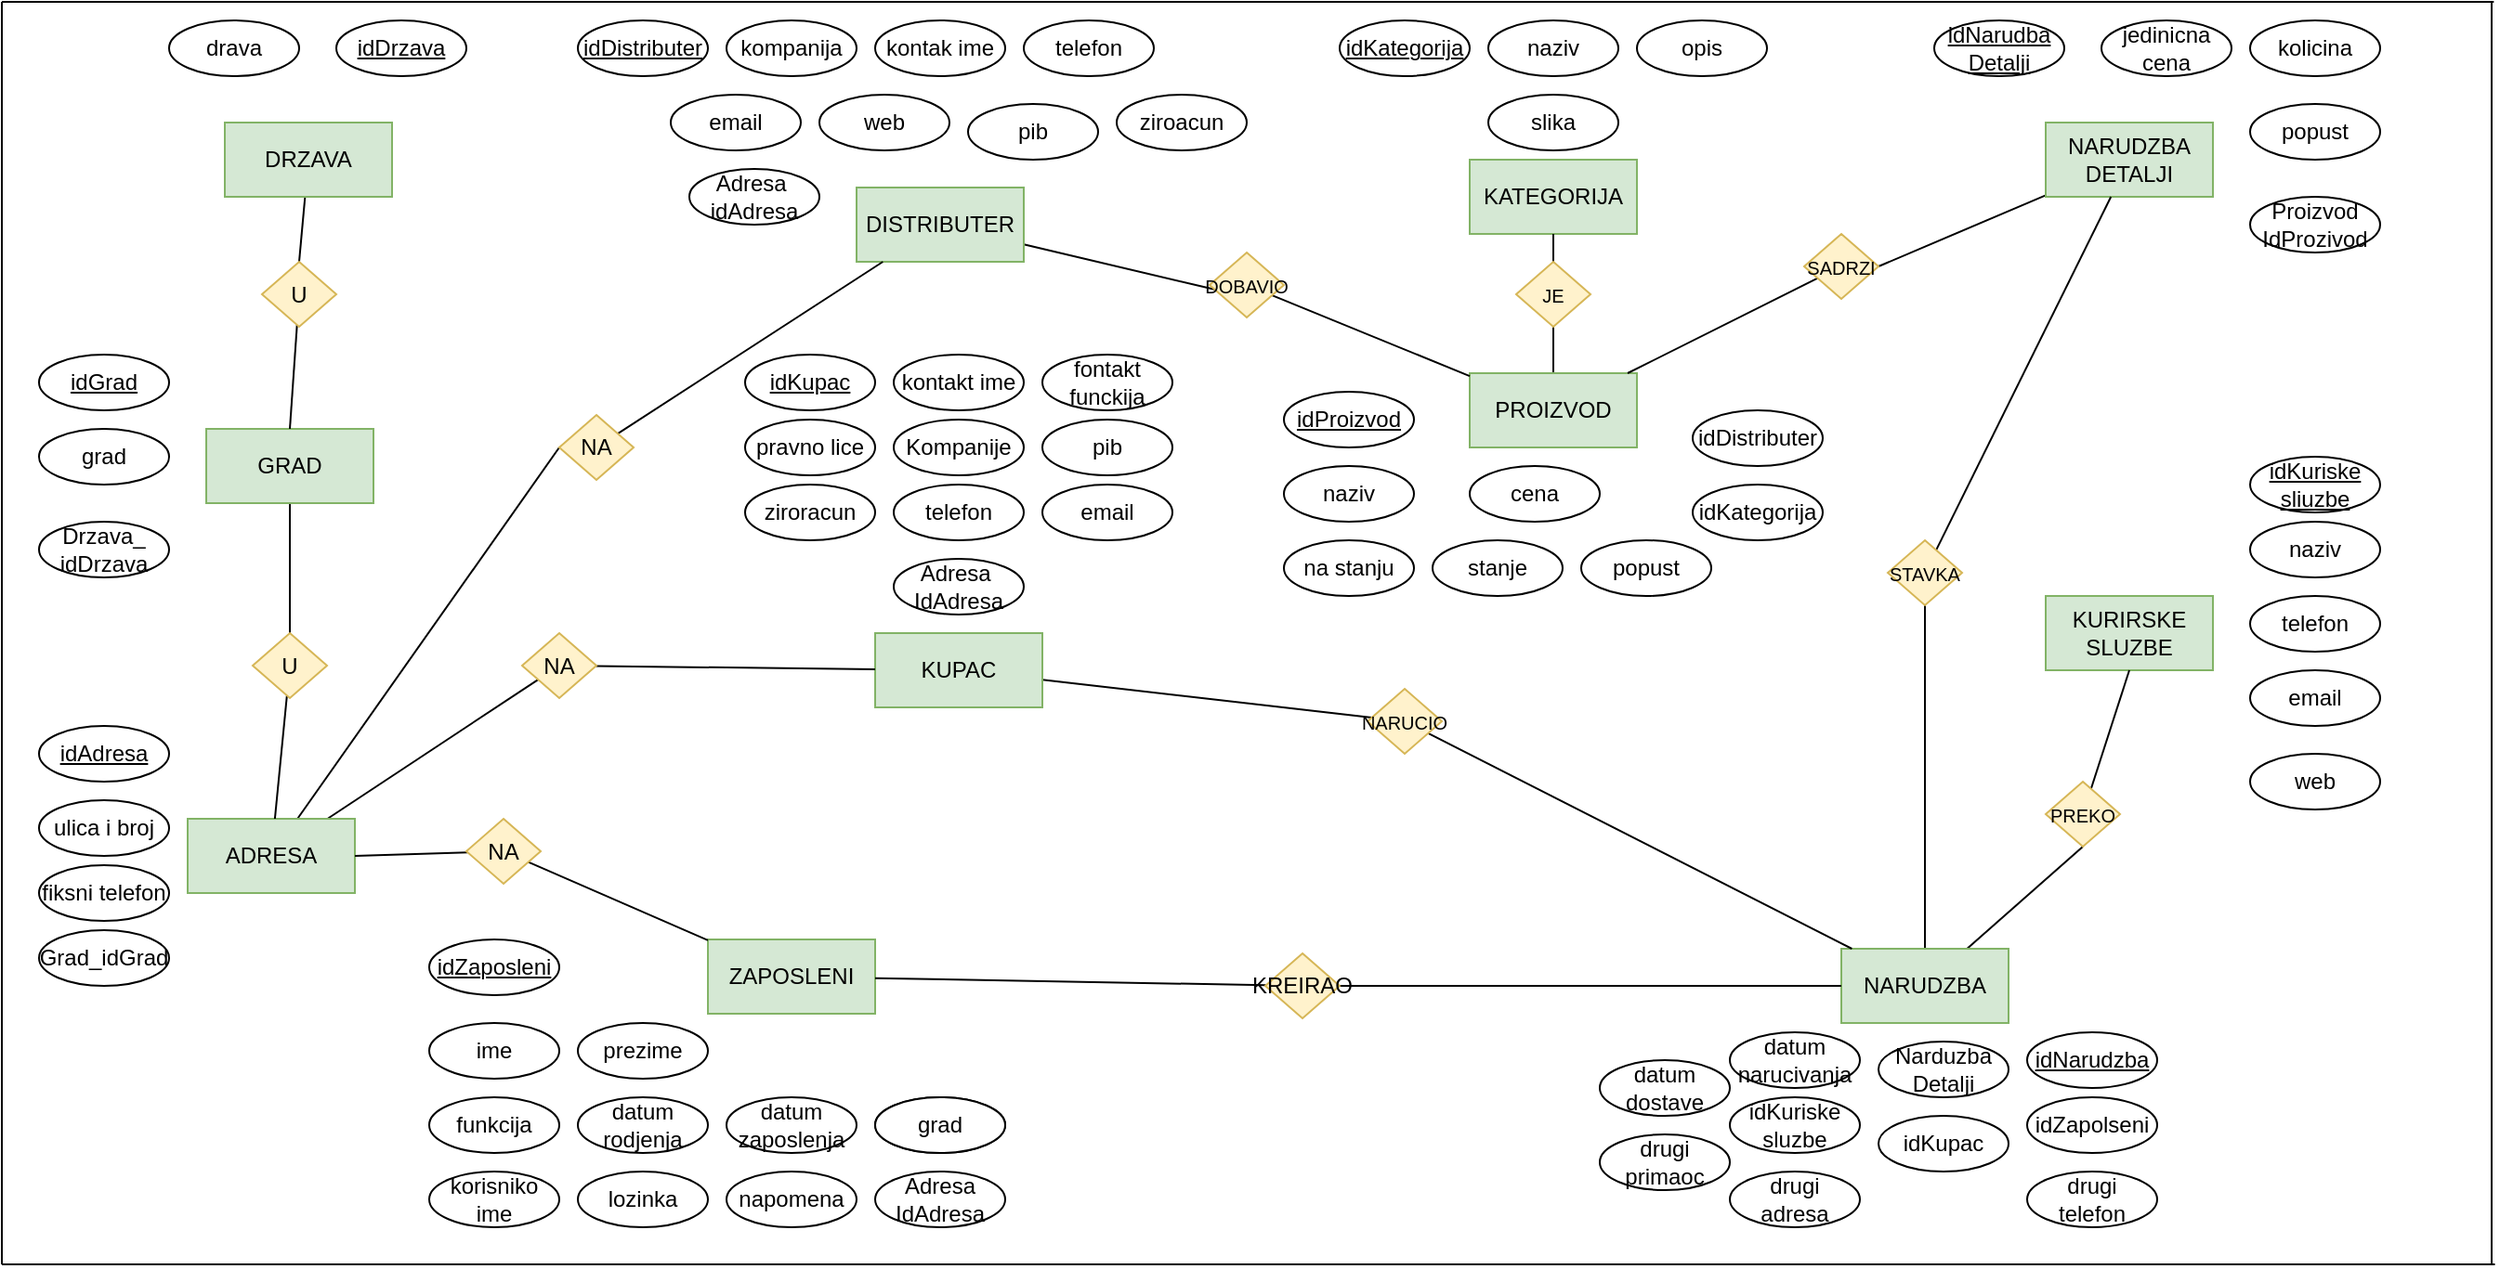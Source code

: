 <mxfile version="13.6.2" type="device"><diagram id="9zlM_cK6f6vbNQYeUukT" name="Page-1"><mxGraphModel dx="1080" dy="1004" grid="1" gridSize="10" guides="1" tooltips="1" connect="1" arrows="1" fold="1" page="1" pageScale="1" pageWidth="3300" pageHeight="2339" math="0" shadow="0"><root><mxCell id="0"/><mxCell id="1" parent="0"/><mxCell id="M42GpPAr8QB0H4A7DM8_-124" style="rounded=0;orthogonalLoop=1;jettySize=auto;html=1;entryX=0.5;entryY=0;entryDx=0;entryDy=0;endArrow=none;endFill=0;" edge="1" parent="1" source="M42GpPAr8QB0H4A7DM8_-1" target="M42GpPAr8QB0H4A7DM8_-110"><mxGeometry relative="1" as="geometry"/></mxCell><mxCell id="M42GpPAr8QB0H4A7DM8_-1" value="DRZAVA" style="rounded=0;whiteSpace=wrap;html=1;fillColor=#d5e8d4;strokeColor=#82b366;" vertex="1" parent="1"><mxGeometry x="120" y="65" width="90" height="40" as="geometry"/></mxCell><mxCell id="M42GpPAr8QB0H4A7DM8_-126" style="rounded=0;orthogonalLoop=1;jettySize=auto;html=1;endArrow=none;endFill=0;" edge="1" parent="1" source="M42GpPAr8QB0H4A7DM8_-3" target="M42GpPAr8QB0H4A7DM8_-111"><mxGeometry relative="1" as="geometry"/></mxCell><mxCell id="M42GpPAr8QB0H4A7DM8_-3" value="GRAD" style="rounded=0;whiteSpace=wrap;html=1;fillColor=#d5e8d4;strokeColor=#82b366;" vertex="1" parent="1"><mxGeometry x="110" y="230" width="90" height="40" as="geometry"/></mxCell><mxCell id="M42GpPAr8QB0H4A7DM8_-130" style="edgeStyle=none;rounded=0;orthogonalLoop=1;jettySize=auto;html=1;endArrow=none;endFill=0;" edge="1" parent="1" source="M42GpPAr8QB0H4A7DM8_-4" target="M42GpPAr8QB0H4A7DM8_-113"><mxGeometry relative="1" as="geometry"/></mxCell><mxCell id="M42GpPAr8QB0H4A7DM8_-132" style="edgeStyle=none;rounded=0;orthogonalLoop=1;jettySize=auto;html=1;entryX=0;entryY=0.5;entryDx=0;entryDy=0;endArrow=none;endFill=0;" edge="1" parent="1" source="M42GpPAr8QB0H4A7DM8_-4" target="M42GpPAr8QB0H4A7DM8_-114"><mxGeometry relative="1" as="geometry"/></mxCell><mxCell id="M42GpPAr8QB0H4A7DM8_-4" value="ADRESA" style="rounded=0;whiteSpace=wrap;html=1;fillColor=#d5e8d4;strokeColor=#82b366;" vertex="1" parent="1"><mxGeometry x="100" y="440" width="90" height="40" as="geometry"/></mxCell><mxCell id="M42GpPAr8QB0H4A7DM8_-5" value="ZAPOSLENI" style="rounded=0;whiteSpace=wrap;html=1;fillColor=#d5e8d4;strokeColor=#82b366;" vertex="1" parent="1"><mxGeometry x="380" y="505" width="90" height="40" as="geometry"/></mxCell><mxCell id="M42GpPAr8QB0H4A7DM8_-134" style="edgeStyle=none;rounded=0;orthogonalLoop=1;jettySize=auto;html=1;entryX=0.146;entryY=0.59;entryDx=0;entryDy=0;entryPerimeter=0;endArrow=none;endFill=0;" edge="1" parent="1" source="M42GpPAr8QB0H4A7DM8_-6" target="M42GpPAr8QB0H4A7DM8_-122"><mxGeometry relative="1" as="geometry"/></mxCell><mxCell id="M42GpPAr8QB0H4A7DM8_-6" value="DISTRIBUTER" style="rounded=0;whiteSpace=wrap;html=1;fillColor=#d5e8d4;strokeColor=#82b366;" vertex="1" parent="1"><mxGeometry x="460" y="100" width="90" height="40" as="geometry"/></mxCell><mxCell id="M42GpPAr8QB0H4A7DM8_-138" style="edgeStyle=none;rounded=0;orthogonalLoop=1;jettySize=auto;html=1;endArrow=none;endFill=0;" edge="1" parent="1" source="M42GpPAr8QB0H4A7DM8_-7" target="M42GpPAr8QB0H4A7DM8_-116"><mxGeometry relative="1" as="geometry"/></mxCell><mxCell id="M42GpPAr8QB0H4A7DM8_-7" value="KUPAC" style="rounded=0;whiteSpace=wrap;html=1;fillColor=#d5e8d4;strokeColor=#82b366;" vertex="1" parent="1"><mxGeometry x="470" y="340" width="90" height="40" as="geometry"/></mxCell><mxCell id="M42GpPAr8QB0H4A7DM8_-8" value="KATEGORIJA" style="rounded=0;whiteSpace=wrap;html=1;fillColor=#d5e8d4;strokeColor=#82b366;" vertex="1" parent="1"><mxGeometry x="790" y="85" width="90" height="40" as="geometry"/></mxCell><mxCell id="M42GpPAr8QB0H4A7DM8_-136" style="edgeStyle=none;rounded=0;orthogonalLoop=1;jettySize=auto;html=1;entryX=0.5;entryY=1;entryDx=0;entryDy=0;endArrow=none;endFill=0;" edge="1" parent="1" source="M42GpPAr8QB0H4A7DM8_-9" target="M42GpPAr8QB0H4A7DM8_-121"><mxGeometry relative="1" as="geometry"/></mxCell><mxCell id="M42GpPAr8QB0H4A7DM8_-9" value="PROIZVOD" style="rounded=0;whiteSpace=wrap;html=1;fillColor=#d5e8d4;strokeColor=#82b366;" vertex="1" parent="1"><mxGeometry x="790" y="200" width="90" height="40" as="geometry"/></mxCell><mxCell id="M42GpPAr8QB0H4A7DM8_-146" style="edgeStyle=none;rounded=0;orthogonalLoop=1;jettySize=auto;html=1;entryX=1;entryY=0.5;entryDx=0;entryDy=0;endArrow=none;endFill=0;" edge="1" parent="1" source="M42GpPAr8QB0H4A7DM8_-10" target="M42GpPAr8QB0H4A7DM8_-120"><mxGeometry relative="1" as="geometry"/></mxCell><mxCell id="M42GpPAr8QB0H4A7DM8_-10" value="NARUDZBA&lt;br&gt;DETALJI" style="rounded=0;whiteSpace=wrap;html=1;fillColor=#d5e8d4;strokeColor=#82b366;" vertex="1" parent="1"><mxGeometry x="1100" y="65" width="90" height="40" as="geometry"/></mxCell><mxCell id="M42GpPAr8QB0H4A7DM8_-142" style="edgeStyle=none;rounded=0;orthogonalLoop=1;jettySize=auto;html=1;entryX=0.5;entryY=1;entryDx=0;entryDy=0;endArrow=none;endFill=0;" edge="1" parent="1" source="M42GpPAr8QB0H4A7DM8_-11" target="M42GpPAr8QB0H4A7DM8_-117"><mxGeometry relative="1" as="geometry"/></mxCell><mxCell id="M42GpPAr8QB0H4A7DM8_-144" style="edgeStyle=none;rounded=0;orthogonalLoop=1;jettySize=auto;html=1;endArrow=none;endFill=0;" edge="1" parent="1" source="M42GpPAr8QB0H4A7DM8_-11" target="M42GpPAr8QB0H4A7DM8_-119"><mxGeometry relative="1" as="geometry"/></mxCell><mxCell id="M42GpPAr8QB0H4A7DM8_-11" value="NARUDZBA" style="rounded=0;whiteSpace=wrap;html=1;fillColor=#d5e8d4;strokeColor=#82b366;" vertex="1" parent="1"><mxGeometry x="990" y="510" width="90" height="40" as="geometry"/></mxCell><mxCell id="M42GpPAr8QB0H4A7DM8_-12" value="KURIRSKE&lt;br&gt;SLUZBE" style="rounded=0;whiteSpace=wrap;html=1;fillColor=#d5e8d4;strokeColor=#82b366;" vertex="1" parent="1"><mxGeometry x="1100" y="320" width="90" height="40" as="geometry"/></mxCell><mxCell id="M42GpPAr8QB0H4A7DM8_-13" value="&lt;u&gt;idDrzava&lt;/u&gt;" style="ellipse;whiteSpace=wrap;html=1;" vertex="1" parent="1"><mxGeometry x="180" y="10" width="70" height="30" as="geometry"/></mxCell><mxCell id="M42GpPAr8QB0H4A7DM8_-14" value="&lt;u&gt;idGrad&lt;/u&gt;" style="ellipse;whiteSpace=wrap;html=1;" vertex="1" parent="1"><mxGeometry x="20" y="190" width="70" height="30" as="geometry"/></mxCell><mxCell id="M42GpPAr8QB0H4A7DM8_-15" value="&lt;u&gt;idAdresa&lt;/u&gt;" style="ellipse;whiteSpace=wrap;html=1;" vertex="1" parent="1"><mxGeometry x="20" y="390" width="70" height="30" as="geometry"/></mxCell><mxCell id="M42GpPAr8QB0H4A7DM8_-16" value="&lt;u&gt;idDistributer&lt;/u&gt;" style="ellipse;whiteSpace=wrap;html=1;" vertex="1" parent="1"><mxGeometry x="310" y="10" width="70" height="30" as="geometry"/></mxCell><mxCell id="M42GpPAr8QB0H4A7DM8_-17" value="&lt;u&gt;idKupac&lt;/u&gt;" style="ellipse;whiteSpace=wrap;html=1;" vertex="1" parent="1"><mxGeometry x="400" y="190" width="70" height="30" as="geometry"/></mxCell><mxCell id="M42GpPAr8QB0H4A7DM8_-18" value="&lt;u&gt;idZaposleni&lt;/u&gt;" style="ellipse;whiteSpace=wrap;html=1;" vertex="1" parent="1"><mxGeometry x="230" y="505" width="70" height="30" as="geometry"/></mxCell><mxCell id="M42GpPAr8QB0H4A7DM8_-19" value="&lt;u&gt;idProizvod&lt;/u&gt;" style="ellipse;whiteSpace=wrap;html=1;" vertex="1" parent="1"><mxGeometry x="690" y="210" width="70" height="30" as="geometry"/></mxCell><mxCell id="M42GpPAr8QB0H4A7DM8_-20" value="&lt;u&gt;idKategorija&lt;/u&gt;" style="ellipse;whiteSpace=wrap;html=1;" vertex="1" parent="1"><mxGeometry x="720" y="10" width="70" height="30" as="geometry"/></mxCell><mxCell id="M42GpPAr8QB0H4A7DM8_-21" value="&lt;u&gt;idNarudba&lt;br&gt;Detalji&lt;/u&gt;" style="ellipse;whiteSpace=wrap;html=1;" vertex="1" parent="1"><mxGeometry x="1040" y="10" width="70" height="30" as="geometry"/></mxCell><mxCell id="M42GpPAr8QB0H4A7DM8_-22" value="&lt;u&gt;idKuriske&lt;br&gt;sliuzbe&lt;br&gt;&lt;/u&gt;" style="ellipse;whiteSpace=wrap;html=1;" vertex="1" parent="1"><mxGeometry x="1210" y="245" width="70" height="30" as="geometry"/></mxCell><mxCell id="M42GpPAr8QB0H4A7DM8_-23" value="&lt;u&gt;idNarudzba&lt;/u&gt;" style="ellipse;whiteSpace=wrap;html=1;" vertex="1" parent="1"><mxGeometry x="1090" y="555" width="70" height="30" as="geometry"/></mxCell><mxCell id="M42GpPAr8QB0H4A7DM8_-24" value="drava" style="ellipse;whiteSpace=wrap;html=1;" vertex="1" parent="1"><mxGeometry x="90" y="10" width="70" height="30" as="geometry"/></mxCell><mxCell id="M42GpPAr8QB0H4A7DM8_-25" value="grad" style="ellipse;whiteSpace=wrap;html=1;" vertex="1" parent="1"><mxGeometry x="20" y="230" width="70" height="30" as="geometry"/></mxCell><mxCell id="M42GpPAr8QB0H4A7DM8_-26" value="Drzava_&lt;br&gt;idDrzava" style="ellipse;whiteSpace=wrap;html=1;" vertex="1" parent="1"><mxGeometry x="20" y="280" width="70" height="30" as="geometry"/></mxCell><mxCell id="M42GpPAr8QB0H4A7DM8_-27" value="ulica i broj" style="ellipse;whiteSpace=wrap;html=1;" vertex="1" parent="1"><mxGeometry x="20" y="430" width="70" height="30" as="geometry"/></mxCell><mxCell id="M42GpPAr8QB0H4A7DM8_-28" value="fiksni telefon" style="ellipse;whiteSpace=wrap;html=1;" vertex="1" parent="1"><mxGeometry x="20" y="465" width="70" height="30" as="geometry"/></mxCell><mxCell id="M42GpPAr8QB0H4A7DM8_-29" value="Grad_idGrad" style="ellipse;whiteSpace=wrap;html=1;" vertex="1" parent="1"><mxGeometry x="20" y="500" width="70" height="30" as="geometry"/></mxCell><mxCell id="M42GpPAr8QB0H4A7DM8_-32" value="ime" style="ellipse;whiteSpace=wrap;html=1;" vertex="1" parent="1"><mxGeometry x="230" y="550" width="70" height="30" as="geometry"/></mxCell><mxCell id="M42GpPAr8QB0H4A7DM8_-33" value="prezime" style="ellipse;whiteSpace=wrap;html=1;" vertex="1" parent="1"><mxGeometry x="310" y="550" width="70" height="30" as="geometry"/></mxCell><mxCell id="M42GpPAr8QB0H4A7DM8_-34" value="email" style="ellipse;whiteSpace=wrap;html=1;" vertex="1" parent="1"><mxGeometry x="470" y="590" width="70" height="30" as="geometry"/></mxCell><mxCell id="M42GpPAr8QB0H4A7DM8_-35" value="datum&lt;br&gt;zaposlenja" style="ellipse;whiteSpace=wrap;html=1;" vertex="1" parent="1"><mxGeometry x="390" y="590" width="70" height="30" as="geometry"/></mxCell><mxCell id="M42GpPAr8QB0H4A7DM8_-36" value="datum&lt;br&gt;rodjenja" style="ellipse;whiteSpace=wrap;html=1;" vertex="1" parent="1"><mxGeometry x="310" y="590" width="70" height="30" as="geometry"/></mxCell><mxCell id="M42GpPAr8QB0H4A7DM8_-37" value="Adresa&lt;br&gt;IdAdresa" style="ellipse;whiteSpace=wrap;html=1;" vertex="1" parent="1"><mxGeometry x="470" y="630" width="70" height="30" as="geometry"/></mxCell><mxCell id="M42GpPAr8QB0H4A7DM8_-38" value="napomena" style="ellipse;whiteSpace=wrap;html=1;" vertex="1" parent="1"><mxGeometry x="390" y="630" width="70" height="30" as="geometry"/></mxCell><mxCell id="M42GpPAr8QB0H4A7DM8_-39" value="lozinka" style="ellipse;whiteSpace=wrap;html=1;" vertex="1" parent="1"><mxGeometry x="310" y="630" width="70" height="30" as="geometry"/></mxCell><mxCell id="M42GpPAr8QB0H4A7DM8_-40" value="korisniko ime" style="ellipse;whiteSpace=wrap;html=1;" vertex="1" parent="1"><mxGeometry x="230" y="630" width="70" height="30" as="geometry"/></mxCell><mxCell id="M42GpPAr8QB0H4A7DM8_-41" value="funkcija" style="ellipse;whiteSpace=wrap;html=1;" vertex="1" parent="1"><mxGeometry x="230" y="590" width="70" height="30" as="geometry"/></mxCell><mxCell id="M42GpPAr8QB0H4A7DM8_-63" value="kompanija" style="ellipse;whiteSpace=wrap;html=1;" vertex="1" parent="1"><mxGeometry x="390" y="10" width="70" height="30" as="geometry"/></mxCell><mxCell id="M42GpPAr8QB0H4A7DM8_-65" value="Adresa&amp;nbsp;&lt;br&gt;idAdresa" style="ellipse;whiteSpace=wrap;html=1;" vertex="1" parent="1"><mxGeometry x="370" y="90" width="70" height="30" as="geometry"/></mxCell><mxCell id="M42GpPAr8QB0H4A7DM8_-66" value="ziroacun" style="ellipse;whiteSpace=wrap;html=1;" vertex="1" parent="1"><mxGeometry x="600" y="50" width="70" height="30" as="geometry"/></mxCell><mxCell id="M42GpPAr8QB0H4A7DM8_-67" value="pib" style="ellipse;whiteSpace=wrap;html=1;" vertex="1" parent="1"><mxGeometry x="520" y="55" width="70" height="30" as="geometry"/></mxCell><mxCell id="M42GpPAr8QB0H4A7DM8_-68" value="web" style="ellipse;whiteSpace=wrap;html=1;" vertex="1" parent="1"><mxGeometry x="440" y="50" width="70" height="30" as="geometry"/></mxCell><mxCell id="M42GpPAr8QB0H4A7DM8_-69" value="email" style="ellipse;whiteSpace=wrap;html=1;" vertex="1" parent="1"><mxGeometry x="360" y="50" width="70" height="30" as="geometry"/></mxCell><mxCell id="M42GpPAr8QB0H4A7DM8_-70" value="telefon" style="ellipse;whiteSpace=wrap;html=1;" vertex="1" parent="1"><mxGeometry x="550" y="10" width="70" height="30" as="geometry"/></mxCell><mxCell id="M42GpPAr8QB0H4A7DM8_-71" value="kontak ime" style="ellipse;whiteSpace=wrap;html=1;" vertex="1" parent="1"><mxGeometry x="470" y="10" width="70" height="30" as="geometry"/></mxCell><mxCell id="M42GpPAr8QB0H4A7DM8_-72" value="Adresa&amp;nbsp;&lt;br&gt;IdAdresa" style="ellipse;whiteSpace=wrap;html=1;" vertex="1" parent="1"><mxGeometry x="480" y="300" width="70" height="30" as="geometry"/></mxCell><mxCell id="M42GpPAr8QB0H4A7DM8_-73" value="email" style="ellipse;whiteSpace=wrap;html=1;" vertex="1" parent="1"><mxGeometry x="560" y="260" width="70" height="30" as="geometry"/></mxCell><mxCell id="M42GpPAr8QB0H4A7DM8_-74" value="telefon" style="ellipse;whiteSpace=wrap;html=1;" vertex="1" parent="1"><mxGeometry x="480" y="260" width="70" height="30" as="geometry"/></mxCell><mxCell id="M42GpPAr8QB0H4A7DM8_-75" value="ziroracun" style="ellipse;whiteSpace=wrap;html=1;" vertex="1" parent="1"><mxGeometry x="400" y="260" width="70" height="30" as="geometry"/></mxCell><mxCell id="M42GpPAr8QB0H4A7DM8_-76" value="pib" style="ellipse;whiteSpace=wrap;html=1;" vertex="1" parent="1"><mxGeometry x="560" y="225" width="70" height="30" as="geometry"/></mxCell><mxCell id="M42GpPAr8QB0H4A7DM8_-77" value="Kompanije" style="ellipse;whiteSpace=wrap;html=1;" vertex="1" parent="1"><mxGeometry x="480" y="225" width="70" height="30" as="geometry"/></mxCell><mxCell id="M42GpPAr8QB0H4A7DM8_-78" value="pravno lice" style="ellipse;whiteSpace=wrap;html=1;" vertex="1" parent="1"><mxGeometry x="400" y="225" width="70" height="30" as="geometry"/></mxCell><mxCell id="M42GpPAr8QB0H4A7DM8_-79" value="fontakt funckija" style="ellipse;whiteSpace=wrap;html=1;" vertex="1" parent="1"><mxGeometry x="560" y="190" width="70" height="30" as="geometry"/></mxCell><mxCell id="M42GpPAr8QB0H4A7DM8_-80" value="kontakt ime" style="ellipse;whiteSpace=wrap;html=1;" vertex="1" parent="1"><mxGeometry x="480" y="190" width="70" height="30" as="geometry"/></mxCell><mxCell id="M42GpPAr8QB0H4A7DM8_-81" value="naziv" style="ellipse;whiteSpace=wrap;html=1;" vertex="1" parent="1"><mxGeometry x="800" y="10" width="70" height="30" as="geometry"/></mxCell><mxCell id="M42GpPAr8QB0H4A7DM8_-82" value="opis" style="ellipse;whiteSpace=wrap;html=1;" vertex="1" parent="1"><mxGeometry x="880" y="10" width="70" height="30" as="geometry"/></mxCell><mxCell id="M42GpPAr8QB0H4A7DM8_-83" value="slika" style="ellipse;whiteSpace=wrap;html=1;" vertex="1" parent="1"><mxGeometry x="800" y="50" width="70" height="30" as="geometry"/></mxCell><mxCell id="M42GpPAr8QB0H4A7DM8_-84" value="jedinicna&lt;br&gt;cena" style="ellipse;whiteSpace=wrap;html=1;" vertex="1" parent="1"><mxGeometry x="1130" y="10" width="70" height="30" as="geometry"/></mxCell><mxCell id="M42GpPAr8QB0H4A7DM8_-85" value="Proizvod&lt;br&gt;IdProzivod" style="ellipse;whiteSpace=wrap;html=1;" vertex="1" parent="1"><mxGeometry x="1210" y="105" width="70" height="30" as="geometry"/></mxCell><mxCell id="M42GpPAr8QB0H4A7DM8_-86" value="popust" style="ellipse;whiteSpace=wrap;html=1;" vertex="1" parent="1"><mxGeometry x="1210" y="55" width="70" height="30" as="geometry"/></mxCell><mxCell id="M42GpPAr8QB0H4A7DM8_-87" value="kolicina" style="ellipse;whiteSpace=wrap;html=1;" vertex="1" parent="1"><mxGeometry x="1210" y="10" width="70" height="30" as="geometry"/></mxCell><mxCell id="M42GpPAr8QB0H4A7DM8_-88" value="grad" style="ellipse;whiteSpace=wrap;html=1;" vertex="1" parent="1"><mxGeometry x="470" y="590" width="70" height="30" as="geometry"/></mxCell><mxCell id="M42GpPAr8QB0H4A7DM8_-89" value="email" style="ellipse;whiteSpace=wrap;html=1;" vertex="1" parent="1"><mxGeometry x="1210" y="360" width="70" height="30" as="geometry"/></mxCell><mxCell id="M42GpPAr8QB0H4A7DM8_-90" value="telefon" style="ellipse;whiteSpace=wrap;html=1;" vertex="1" parent="1"><mxGeometry x="1210" y="320" width="70" height="30" as="geometry"/></mxCell><mxCell id="M42GpPAr8QB0H4A7DM8_-91" value="naziv" style="ellipse;whiteSpace=wrap;html=1;" vertex="1" parent="1"><mxGeometry x="1210" y="280" width="70" height="30" as="geometry"/></mxCell><mxCell id="M42GpPAr8QB0H4A7DM8_-92" value="web" style="ellipse;whiteSpace=wrap;html=1;" vertex="1" parent="1"><mxGeometry x="1210" y="405" width="70" height="30" as="geometry"/></mxCell><mxCell id="M42GpPAr8QB0H4A7DM8_-93" value="drugi&lt;br&gt;primaoc" style="ellipse;whiteSpace=wrap;html=1;" vertex="1" parent="1"><mxGeometry x="860" y="610" width="70" height="30" as="geometry"/></mxCell><mxCell id="M42GpPAr8QB0H4A7DM8_-94" value="datum&lt;br&gt;dostave" style="ellipse;whiteSpace=wrap;html=1;" vertex="1" parent="1"><mxGeometry x="860" y="570" width="70" height="30" as="geometry"/></mxCell><mxCell id="M42GpPAr8QB0H4A7DM8_-95" value="drugi&lt;br&gt;adresa" style="ellipse;whiteSpace=wrap;html=1;" vertex="1" parent="1"><mxGeometry x="930" y="630" width="70" height="30" as="geometry"/></mxCell><mxCell id="M42GpPAr8QB0H4A7DM8_-96" value="idKuriske&lt;br&gt;sluzbe" style="ellipse;whiteSpace=wrap;html=1;" vertex="1" parent="1"><mxGeometry x="930" y="590" width="70" height="30" as="geometry"/></mxCell><mxCell id="M42GpPAr8QB0H4A7DM8_-97" value="datum&lt;br&gt;narucivanja" style="ellipse;whiteSpace=wrap;html=1;" vertex="1" parent="1"><mxGeometry x="930" y="555" width="70" height="30" as="geometry"/></mxCell><mxCell id="M42GpPAr8QB0H4A7DM8_-99" value="idKupac" style="ellipse;whiteSpace=wrap;html=1;" vertex="1" parent="1"><mxGeometry x="1010" y="600" width="70" height="30" as="geometry"/></mxCell><mxCell id="M42GpPAr8QB0H4A7DM8_-100" value="Narduzba Detalji" style="ellipse;whiteSpace=wrap;html=1;" vertex="1" parent="1"><mxGeometry x="1010" y="560" width="70" height="30" as="geometry"/></mxCell><mxCell id="M42GpPAr8QB0H4A7DM8_-101" value="drugi&lt;br&gt;telefon" style="ellipse;whiteSpace=wrap;html=1;" vertex="1" parent="1"><mxGeometry x="1090" y="630" width="70" height="30" as="geometry"/></mxCell><mxCell id="M42GpPAr8QB0H4A7DM8_-102" value="idZapolseni" style="ellipse;whiteSpace=wrap;html=1;" vertex="1" parent="1"><mxGeometry x="1090" y="590" width="70" height="30" as="geometry"/></mxCell><mxCell id="M42GpPAr8QB0H4A7DM8_-103" value="cena" style="ellipse;whiteSpace=wrap;html=1;" vertex="1" parent="1"><mxGeometry x="790" y="250" width="70" height="30" as="geometry"/></mxCell><mxCell id="M42GpPAr8QB0H4A7DM8_-104" value="idDistributer" style="ellipse;whiteSpace=wrap;html=1;" vertex="1" parent="1"><mxGeometry x="910" y="220" width="70" height="30" as="geometry"/></mxCell><mxCell id="M42GpPAr8QB0H4A7DM8_-105" value="idKategorija" style="ellipse;whiteSpace=wrap;html=1;" vertex="1" parent="1"><mxGeometry x="910" y="260" width="70" height="30" as="geometry"/></mxCell><mxCell id="M42GpPAr8QB0H4A7DM8_-106" value="popust" style="ellipse;whiteSpace=wrap;html=1;" vertex="1" parent="1"><mxGeometry x="850" y="290" width="70" height="30" as="geometry"/></mxCell><mxCell id="M42GpPAr8QB0H4A7DM8_-107" value="stanje" style="ellipse;whiteSpace=wrap;html=1;" vertex="1" parent="1"><mxGeometry x="770" y="290" width="70" height="30" as="geometry"/></mxCell><mxCell id="M42GpPAr8QB0H4A7DM8_-108" value="na stanju" style="ellipse;whiteSpace=wrap;html=1;" vertex="1" parent="1"><mxGeometry x="690" y="290" width="70" height="30" as="geometry"/></mxCell><mxCell id="M42GpPAr8QB0H4A7DM8_-109" value="naziv" style="ellipse;whiteSpace=wrap;html=1;" vertex="1" parent="1"><mxGeometry x="690" y="250" width="70" height="30" as="geometry"/></mxCell><mxCell id="M42GpPAr8QB0H4A7DM8_-125" style="rounded=0;orthogonalLoop=1;jettySize=auto;html=1;entryX=0.5;entryY=0;entryDx=0;entryDy=0;endArrow=none;endFill=0;" edge="1" parent="1" source="M42GpPAr8QB0H4A7DM8_-110" target="M42GpPAr8QB0H4A7DM8_-3"><mxGeometry relative="1" as="geometry"/></mxCell><mxCell id="M42GpPAr8QB0H4A7DM8_-110" value="U" style="rhombus;whiteSpace=wrap;html=1;fillColor=#fff2cc;strokeColor=#d6b656;" vertex="1" parent="1"><mxGeometry x="140" y="140" width="40" height="35" as="geometry"/></mxCell><mxCell id="M42GpPAr8QB0H4A7DM8_-127" style="rounded=0;orthogonalLoop=1;jettySize=auto;html=1;endArrow=none;endFill=0;" edge="1" parent="1" source="M42GpPAr8QB0H4A7DM8_-111" target="M42GpPAr8QB0H4A7DM8_-4"><mxGeometry relative="1" as="geometry"/></mxCell><mxCell id="M42GpPAr8QB0H4A7DM8_-111" value="U" style="rhombus;whiteSpace=wrap;html=1;fillColor=#fff2cc;strokeColor=#d6b656;" vertex="1" parent="1"><mxGeometry x="135" y="340" width="40" height="35" as="geometry"/></mxCell><mxCell id="M42GpPAr8QB0H4A7DM8_-128" style="edgeStyle=none;rounded=0;orthogonalLoop=1;jettySize=auto;html=1;entryX=1;entryY=0.5;entryDx=0;entryDy=0;endArrow=none;endFill=0;" edge="1" parent="1" source="M42GpPAr8QB0H4A7DM8_-112" target="M42GpPAr8QB0H4A7DM8_-4"><mxGeometry relative="1" as="geometry"/></mxCell><mxCell id="M42GpPAr8QB0H4A7DM8_-129" style="edgeStyle=none;rounded=0;orthogonalLoop=1;jettySize=auto;html=1;endArrow=none;endFill=0;" edge="1" parent="1" source="M42GpPAr8QB0H4A7DM8_-112" target="M42GpPAr8QB0H4A7DM8_-5"><mxGeometry relative="1" as="geometry"/></mxCell><mxCell id="M42GpPAr8QB0H4A7DM8_-112" value="NA" style="rhombus;whiteSpace=wrap;html=1;fillColor=#fff2cc;strokeColor=#d6b656;" vertex="1" parent="1"><mxGeometry x="250" y="440" width="40" height="35" as="geometry"/></mxCell><mxCell id="M42GpPAr8QB0H4A7DM8_-131" style="edgeStyle=none;rounded=0;orthogonalLoop=1;jettySize=auto;html=1;endArrow=none;endFill=0;" edge="1" parent="1" source="M42GpPAr8QB0H4A7DM8_-113" target="M42GpPAr8QB0H4A7DM8_-7"><mxGeometry relative="1" as="geometry"/></mxCell><mxCell id="M42GpPAr8QB0H4A7DM8_-113" value="NA" style="rhombus;whiteSpace=wrap;html=1;fillColor=#fff2cc;strokeColor=#d6b656;" vertex="1" parent="1"><mxGeometry x="280" y="340" width="40" height="35" as="geometry"/></mxCell><mxCell id="M42GpPAr8QB0H4A7DM8_-133" style="edgeStyle=none;rounded=0;orthogonalLoop=1;jettySize=auto;html=1;endArrow=none;endFill=0;" edge="1" parent="1" source="M42GpPAr8QB0H4A7DM8_-114" target="M42GpPAr8QB0H4A7DM8_-6"><mxGeometry relative="1" as="geometry"/></mxCell><mxCell id="M42GpPAr8QB0H4A7DM8_-114" value="NA" style="rhombus;whiteSpace=wrap;html=1;fillColor=#fff2cc;strokeColor=#d6b656;" vertex="1" parent="1"><mxGeometry x="300" y="222.5" width="40" height="35" as="geometry"/></mxCell><mxCell id="M42GpPAr8QB0H4A7DM8_-140" style="edgeStyle=none;rounded=0;orthogonalLoop=1;jettySize=auto;html=1;entryX=0;entryY=0.5;entryDx=0;entryDy=0;endArrow=none;endFill=0;" edge="1" parent="1" source="M42GpPAr8QB0H4A7DM8_-115" target="M42GpPAr8QB0H4A7DM8_-11"><mxGeometry relative="1" as="geometry"/></mxCell><mxCell id="M42GpPAr8QB0H4A7DM8_-141" style="edgeStyle=none;rounded=0;orthogonalLoop=1;jettySize=auto;html=1;endArrow=none;endFill=0;" edge="1" parent="1" source="M42GpPAr8QB0H4A7DM8_-115" target="M42GpPAr8QB0H4A7DM8_-5"><mxGeometry relative="1" as="geometry"/></mxCell><mxCell id="M42GpPAr8QB0H4A7DM8_-115" value="KREIRAO" style="rhombus;whiteSpace=wrap;html=1;fillColor=#fff2cc;strokeColor=#d6b656;" vertex="1" parent="1"><mxGeometry x="680" y="512.5" width="40" height="35" as="geometry"/></mxCell><mxCell id="M42GpPAr8QB0H4A7DM8_-139" style="edgeStyle=none;rounded=0;orthogonalLoop=1;jettySize=auto;html=1;endArrow=none;endFill=0;" edge="1" parent="1" source="M42GpPAr8QB0H4A7DM8_-116" target="M42GpPAr8QB0H4A7DM8_-11"><mxGeometry relative="1" as="geometry"/></mxCell><mxCell id="M42GpPAr8QB0H4A7DM8_-116" value="&lt;font style=&quot;font-size: 10px&quot;&gt;NARUCIO&lt;/font&gt;" style="rhombus;whiteSpace=wrap;html=1;fillColor=#fff2cc;strokeColor=#d6b656;" vertex="1" parent="1"><mxGeometry x="735" y="370" width="40" height="35" as="geometry"/></mxCell><mxCell id="M42GpPAr8QB0H4A7DM8_-143" style="edgeStyle=none;rounded=0;orthogonalLoop=1;jettySize=auto;html=1;entryX=0.5;entryY=1;entryDx=0;entryDy=0;endArrow=none;endFill=0;" edge="1" parent="1" source="M42GpPAr8QB0H4A7DM8_-117" target="M42GpPAr8QB0H4A7DM8_-12"><mxGeometry relative="1" as="geometry"/></mxCell><mxCell id="M42GpPAr8QB0H4A7DM8_-117" value="&lt;font style=&quot;font-size: 10px&quot;&gt;PREKO&lt;/font&gt;" style="rhombus;whiteSpace=wrap;html=1;fillColor=#fff2cc;strokeColor=#d6b656;" vertex="1" parent="1"><mxGeometry x="1100" y="420" width="40" height="35" as="geometry"/></mxCell><mxCell id="M42GpPAr8QB0H4A7DM8_-145" style="edgeStyle=none;rounded=0;orthogonalLoop=1;jettySize=auto;html=1;endArrow=none;endFill=0;" edge="1" parent="1" source="M42GpPAr8QB0H4A7DM8_-119" target="M42GpPAr8QB0H4A7DM8_-10"><mxGeometry relative="1" as="geometry"/></mxCell><mxCell id="M42GpPAr8QB0H4A7DM8_-119" value="&lt;font style=&quot;font-size: 10px&quot;&gt;STAVKA&lt;/font&gt;" style="rhombus;whiteSpace=wrap;html=1;fillColor=#fff2cc;strokeColor=#d6b656;" vertex="1" parent="1"><mxGeometry x="1015" y="290" width="40" height="35" as="geometry"/></mxCell><mxCell id="M42GpPAr8QB0H4A7DM8_-147" style="edgeStyle=none;rounded=0;orthogonalLoop=1;jettySize=auto;html=1;endArrow=none;endFill=0;" edge="1" parent="1" source="M42GpPAr8QB0H4A7DM8_-120" target="M42GpPAr8QB0H4A7DM8_-9"><mxGeometry relative="1" as="geometry"/></mxCell><mxCell id="M42GpPAr8QB0H4A7DM8_-120" value="&lt;font style=&quot;font-size: 10px&quot;&gt;SADRZI&lt;/font&gt;" style="rhombus;whiteSpace=wrap;html=1;fillColor=#fff2cc;strokeColor=#d6b656;" vertex="1" parent="1"><mxGeometry x="970" y="125" width="40" height="35" as="geometry"/></mxCell><mxCell id="M42GpPAr8QB0H4A7DM8_-137" style="edgeStyle=none;rounded=0;orthogonalLoop=1;jettySize=auto;html=1;entryX=0.5;entryY=1;entryDx=0;entryDy=0;endArrow=none;endFill=0;" edge="1" parent="1" source="M42GpPAr8QB0H4A7DM8_-121" target="M42GpPAr8QB0H4A7DM8_-8"><mxGeometry relative="1" as="geometry"/></mxCell><mxCell id="M42GpPAr8QB0H4A7DM8_-121" value="&lt;font style=&quot;font-size: 10px&quot;&gt;JE&lt;/font&gt;" style="rhombus;whiteSpace=wrap;html=1;fillColor=#fff2cc;strokeColor=#d6b656;" vertex="1" parent="1"><mxGeometry x="815" y="140" width="40" height="35" as="geometry"/></mxCell><mxCell id="M42GpPAr8QB0H4A7DM8_-135" style="edgeStyle=none;rounded=0;orthogonalLoop=1;jettySize=auto;html=1;endArrow=none;endFill=0;" edge="1" parent="1" source="M42GpPAr8QB0H4A7DM8_-122" target="M42GpPAr8QB0H4A7DM8_-9"><mxGeometry relative="1" as="geometry"/></mxCell><mxCell id="M42GpPAr8QB0H4A7DM8_-122" value="&lt;font style=&quot;font-size: 10px&quot;&gt;DOBAVIO&lt;/font&gt;" style="rhombus;whiteSpace=wrap;html=1;fillColor=#fff2cc;strokeColor=#d6b656;" vertex="1" parent="1"><mxGeometry x="650" y="135" width="40" height="35" as="geometry"/></mxCell><mxCell id="M42GpPAr8QB0H4A7DM8_-148" value="" style="endArrow=none;html=1;" edge="1" parent="1"><mxGeometry width="50" height="50" relative="1" as="geometry"><mxPoint y="680" as="sourcePoint"/><mxPoint as="targetPoint"/></mxGeometry></mxCell><mxCell id="M42GpPAr8QB0H4A7DM8_-149" value="" style="endArrow=none;html=1;" edge="1" parent="1"><mxGeometry width="50" height="50" relative="1" as="geometry"><mxPoint y="680" as="sourcePoint"/><mxPoint x="1341.765" y="680" as="targetPoint"/></mxGeometry></mxCell><mxCell id="M42GpPAr8QB0H4A7DM8_-150" value="" style="endArrow=none;html=1;" edge="1" parent="1"><mxGeometry width="50" height="50" relative="1" as="geometry"><mxPoint x="1340" y="680" as="sourcePoint"/><mxPoint x="1340" as="targetPoint"/></mxGeometry></mxCell><mxCell id="M42GpPAr8QB0H4A7DM8_-151" value="" style="endArrow=none;html=1;" edge="1" parent="1"><mxGeometry width="50" height="50" relative="1" as="geometry"><mxPoint x="1341.176" as="sourcePoint"/><mxPoint as="targetPoint"/></mxGeometry></mxCell></root></mxGraphModel></diagram></mxfile>